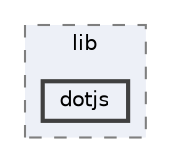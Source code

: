 digraph "pkiclassroomrescheduler/src/main/frontend/node_modules/ajv/lib/dotjs"
{
 // LATEX_PDF_SIZE
  bgcolor="transparent";
  edge [fontname=Helvetica,fontsize=10,labelfontname=Helvetica,labelfontsize=10];
  node [fontname=Helvetica,fontsize=10,shape=box,height=0.2,width=0.4];
  compound=true
  subgraph clusterdir_9e116c3d921bebf4bbfab3573b1e66de {
    graph [ bgcolor="#edf0f7", pencolor="grey50", label="lib", fontname=Helvetica,fontsize=10 style="filled,dashed", URL="dir_9e116c3d921bebf4bbfab3573b1e66de.html",tooltip=""]
  dir_042426bd6ace6c4a2b92f81abfe0ead7 [label="dotjs", fillcolor="#edf0f7", color="grey25", style="filled,bold", URL="dir_042426bd6ace6c4a2b92f81abfe0ead7.html",tooltip=""];
  }
}
